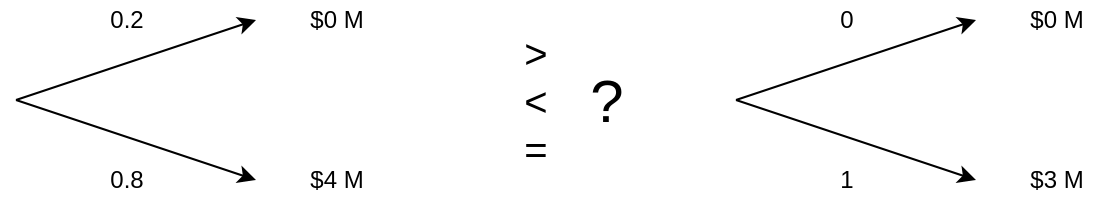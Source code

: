 <mxfile version="13.6.2" type="device"><diagram id="oGu7BnXSgeSuTTdV42-j" name="Page-1"><mxGraphModel dx="1350" dy="816" grid="1" gridSize="10" guides="1" tooltips="1" connect="1" arrows="1" fold="1" page="1" pageScale="1" pageWidth="850" pageHeight="1100" math="1" shadow="0"><root><mxCell id="0"/><mxCell id="1" parent="0"/><mxCell id="8sFmusDifFMSYxWTSXoQ-36" value="" style="endArrow=classic;html=1;" edge="1" parent="1"><mxGeometry width="50" height="50" relative="1" as="geometry"><mxPoint x="160" y="160" as="sourcePoint"/><mxPoint x="280" y="120" as="targetPoint"/></mxGeometry></mxCell><mxCell id="8sFmusDifFMSYxWTSXoQ-37" value="" style="endArrow=classic;html=1;" edge="1" parent="1"><mxGeometry width="50" height="50" relative="1" as="geometry"><mxPoint x="160" y="160" as="sourcePoint"/><mxPoint x="280" y="200" as="targetPoint"/></mxGeometry></mxCell><mxCell id="8sFmusDifFMSYxWTSXoQ-38" value="0.2" style="text;html=1;align=center;verticalAlign=middle;resizable=0;points=[];autosize=1;" vertex="1" parent="1"><mxGeometry x="200" y="110" width="30" height="20" as="geometry"/></mxCell><mxCell id="8sFmusDifFMSYxWTSXoQ-39" value="0.8" style="text;html=1;align=center;verticalAlign=middle;resizable=0;points=[];autosize=1;" vertex="1" parent="1"><mxGeometry x="200" y="190" width="30" height="20" as="geometry"/></mxCell><mxCell id="8sFmusDifFMSYxWTSXoQ-40" value="$4 M" style="text;html=1;align=center;verticalAlign=middle;resizable=0;points=[];autosize=1;" vertex="1" parent="1"><mxGeometry x="300" y="190" width="40" height="20" as="geometry"/></mxCell><mxCell id="8sFmusDifFMSYxWTSXoQ-41" value="$0 M" style="text;html=1;align=center;verticalAlign=middle;resizable=0;points=[];autosize=1;" vertex="1" parent="1"><mxGeometry x="300" y="110" width="40" height="20" as="geometry"/></mxCell><mxCell id="8sFmusDifFMSYxWTSXoQ-42" value="" style="endArrow=classic;html=1;" edge="1" parent="1"><mxGeometry width="50" height="50" relative="1" as="geometry"><mxPoint x="520" y="160" as="sourcePoint"/><mxPoint x="640" y="120" as="targetPoint"/></mxGeometry></mxCell><mxCell id="8sFmusDifFMSYxWTSXoQ-43" value="" style="endArrow=classic;html=1;" edge="1" parent="1"><mxGeometry width="50" height="50" relative="1" as="geometry"><mxPoint x="520" y="160" as="sourcePoint"/><mxPoint x="640" y="200" as="targetPoint"/></mxGeometry></mxCell><mxCell id="8sFmusDifFMSYxWTSXoQ-44" value="0" style="text;html=1;align=center;verticalAlign=middle;resizable=0;points=[];autosize=1;" vertex="1" parent="1"><mxGeometry x="565" y="110" width="20" height="20" as="geometry"/></mxCell><mxCell id="8sFmusDifFMSYxWTSXoQ-45" value="1" style="text;html=1;align=center;verticalAlign=middle;resizable=0;points=[];autosize=1;" vertex="1" parent="1"><mxGeometry x="565" y="190" width="20" height="20" as="geometry"/></mxCell><mxCell id="8sFmusDifFMSYxWTSXoQ-46" value="$3 M" style="text;html=1;align=center;verticalAlign=middle;resizable=0;points=[];autosize=1;" vertex="1" parent="1"><mxGeometry x="660" y="190" width="40" height="20" as="geometry"/></mxCell><mxCell id="8sFmusDifFMSYxWTSXoQ-47" value="$0 M" style="text;html=1;align=center;verticalAlign=middle;resizable=0;points=[];autosize=1;" vertex="1" parent="1"><mxGeometry x="660" y="110" width="40" height="20" as="geometry"/></mxCell><mxCell id="8sFmusDifFMSYxWTSXoQ-48" value="&lt;font style=&quot;font-size: 20px&quot;&gt;&amp;gt;&lt;br&gt;&amp;lt;&lt;br&gt;=&lt;/font&gt;" style="text;html=1;strokeColor=none;fillColor=none;align=center;verticalAlign=middle;whiteSpace=wrap;rounded=0;" vertex="1" parent="1"><mxGeometry x="400" y="150" width="40" height="20" as="geometry"/></mxCell><mxCell id="8sFmusDifFMSYxWTSXoQ-49" value="&lt;font style=&quot;font-size: 30px&quot;&gt;?&lt;/font&gt;" style="text;html=1;align=center;verticalAlign=middle;resizable=0;points=[];autosize=1;" vertex="1" parent="1"><mxGeometry x="440" y="145" width="30" height="30" as="geometry"/></mxCell></root></mxGraphModel></diagram></mxfile>